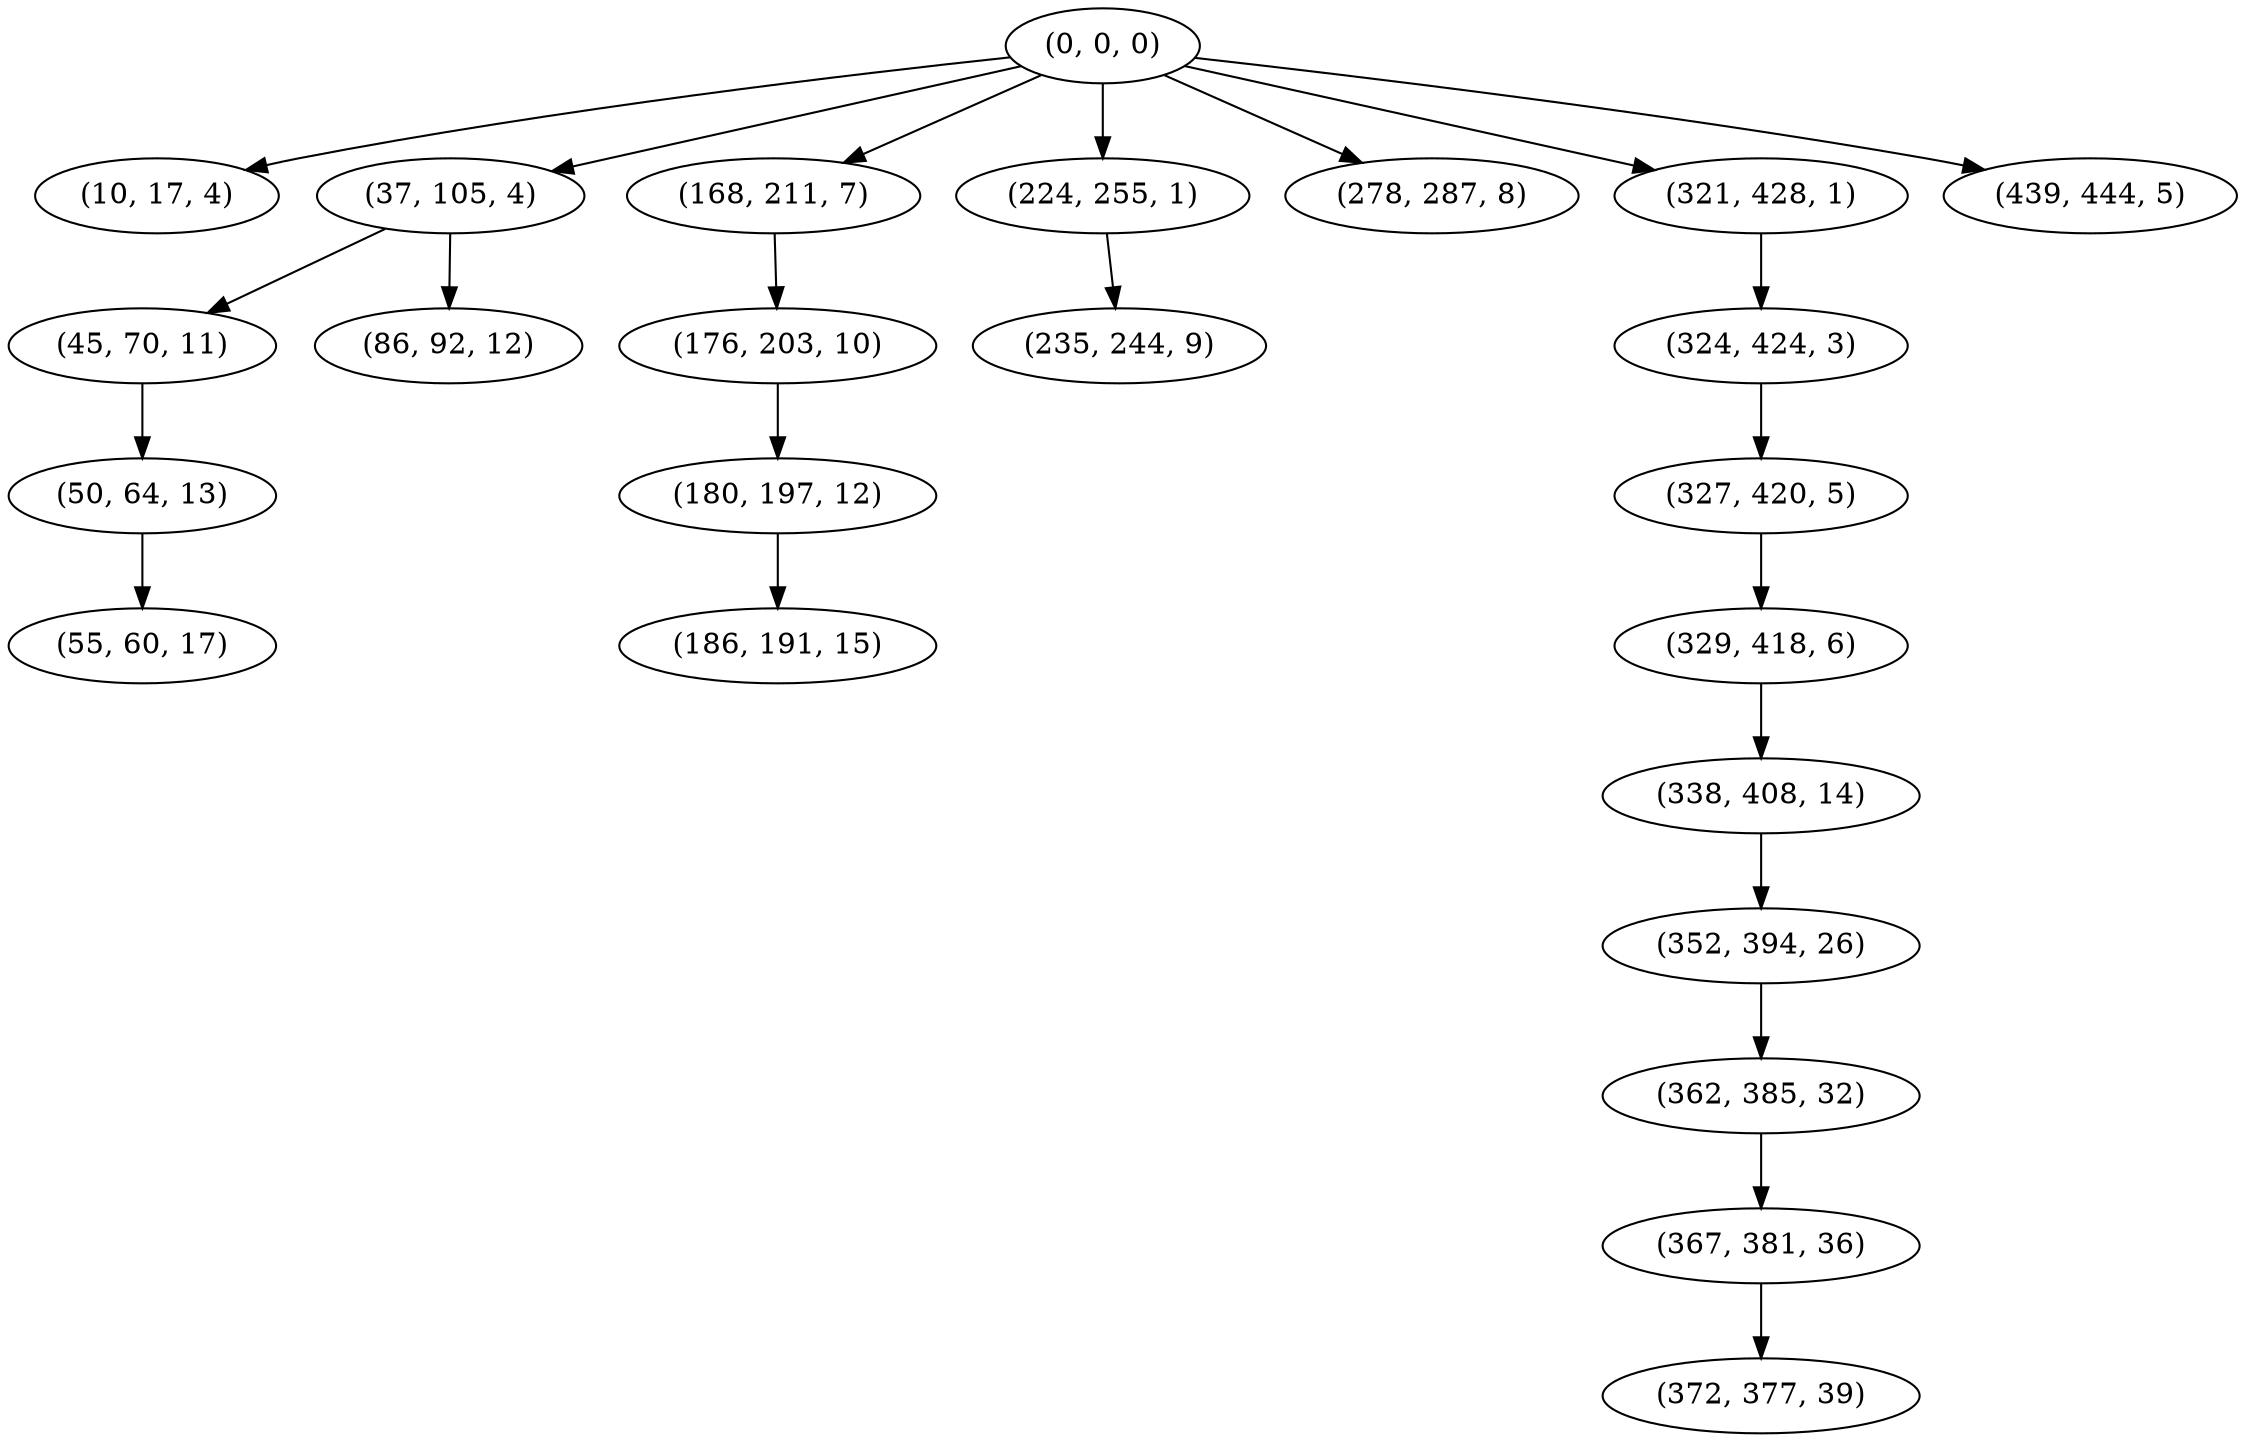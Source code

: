 digraph tree {
    "(0, 0, 0)";
    "(10, 17, 4)";
    "(37, 105, 4)";
    "(45, 70, 11)";
    "(50, 64, 13)";
    "(55, 60, 17)";
    "(86, 92, 12)";
    "(168, 211, 7)";
    "(176, 203, 10)";
    "(180, 197, 12)";
    "(186, 191, 15)";
    "(224, 255, 1)";
    "(235, 244, 9)";
    "(278, 287, 8)";
    "(321, 428, 1)";
    "(324, 424, 3)";
    "(327, 420, 5)";
    "(329, 418, 6)";
    "(338, 408, 14)";
    "(352, 394, 26)";
    "(362, 385, 32)";
    "(367, 381, 36)";
    "(372, 377, 39)";
    "(439, 444, 5)";
    "(0, 0, 0)" -> "(10, 17, 4)";
    "(0, 0, 0)" -> "(37, 105, 4)";
    "(0, 0, 0)" -> "(168, 211, 7)";
    "(0, 0, 0)" -> "(224, 255, 1)";
    "(0, 0, 0)" -> "(278, 287, 8)";
    "(0, 0, 0)" -> "(321, 428, 1)";
    "(0, 0, 0)" -> "(439, 444, 5)";
    "(37, 105, 4)" -> "(45, 70, 11)";
    "(37, 105, 4)" -> "(86, 92, 12)";
    "(45, 70, 11)" -> "(50, 64, 13)";
    "(50, 64, 13)" -> "(55, 60, 17)";
    "(168, 211, 7)" -> "(176, 203, 10)";
    "(176, 203, 10)" -> "(180, 197, 12)";
    "(180, 197, 12)" -> "(186, 191, 15)";
    "(224, 255, 1)" -> "(235, 244, 9)";
    "(321, 428, 1)" -> "(324, 424, 3)";
    "(324, 424, 3)" -> "(327, 420, 5)";
    "(327, 420, 5)" -> "(329, 418, 6)";
    "(329, 418, 6)" -> "(338, 408, 14)";
    "(338, 408, 14)" -> "(352, 394, 26)";
    "(352, 394, 26)" -> "(362, 385, 32)";
    "(362, 385, 32)" -> "(367, 381, 36)";
    "(367, 381, 36)" -> "(372, 377, 39)";
}
